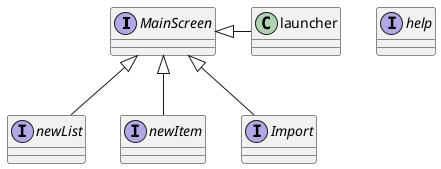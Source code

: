 @startuml
'https://plantuml.com/sequence-diagram

interface MainScreen
interface newList
interface newItem
interface help
interface Import
class launcher

MainScreen <|- launcher
MainScreen <|-- newList
MainScreen <|-- newItem

MainScreen <|-- Import


@enduml